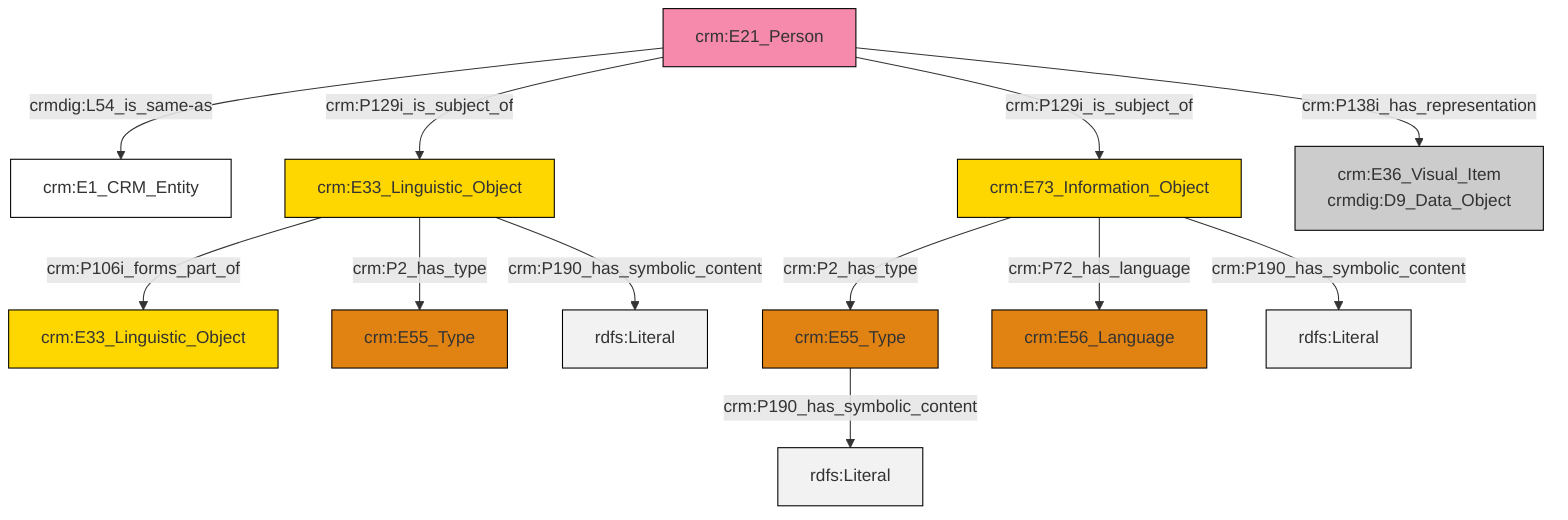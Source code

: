 graph TD
classDef Literal fill:#f2f2f2,stroke:#000000;
classDef CRM_Entity fill:#FFFFFF,stroke:#000000;
classDef Temporal_Entity fill:#00C9E6, stroke:#000000;
classDef Type fill:#E18312, stroke:#000000;
classDef Time-Span fill:#2C9C91, stroke:#000000;
classDef Appellation fill:#FFEB7F, stroke:#000000;
classDef Place fill:#008836, stroke:#000000;
classDef Persistent_Item fill:#B266B2, stroke:#000000;
classDef Conceptual_Object fill:#FFD700, stroke:#000000;
classDef Physical_Thing fill:#D2B48C, stroke:#000000;
classDef Actor fill:#f58aad, stroke:#000000;
classDef PC_Classes fill:#4ce600, stroke:#000000;
classDef Multi fill:#cccccc,stroke:#000000;

0["crm:E21_Person"]:::Actor -->|crmdig:L54_is_same-as| 1["crm:E1_CRM_Entity"]:::CRM_Entity
2["crm:E33_Linguistic_Object"]:::Conceptual_Object -->|crm:P106i_forms_part_of| 3["crm:E33_Linguistic_Object"]:::Conceptual_Object
6["crm:E55_Type"]:::Type -->|crm:P190_has_symbolic_content| 7[rdfs:Literal]:::Literal
0["crm:E21_Person"]:::Actor -->|crm:P129i_is_subject_of| 2["crm:E33_Linguistic_Object"]:::Conceptual_Object
10["crm:E73_Information_Object"]:::Conceptual_Object -->|crm:P2_has_type| 6["crm:E55_Type"]:::Type
10["crm:E73_Information_Object"]:::Conceptual_Object -->|crm:P72_has_language| 13["crm:E56_Language"]:::Type
0["crm:E21_Person"]:::Actor -->|crm:P129i_is_subject_of| 10["crm:E73_Information_Object"]:::Conceptual_Object
2["crm:E33_Linguistic_Object"]:::Conceptual_Object -->|crm:P2_has_type| 14["crm:E55_Type"]:::Type
0["crm:E21_Person"]:::Actor -->|crm:P138i_has_representation| 4["crm:E36_Visual_Item<br>crmdig:D9_Data_Object"]:::Multi
10["crm:E73_Information_Object"]:::Conceptual_Object -->|crm:P190_has_symbolic_content| 20[rdfs:Literal]:::Literal
2["crm:E33_Linguistic_Object"]:::Conceptual_Object -->|crm:P190_has_symbolic_content| 21[rdfs:Literal]:::Literal